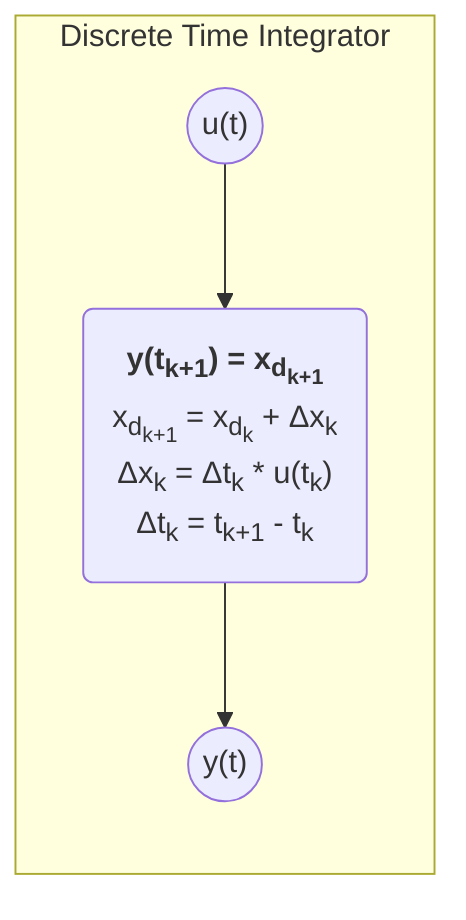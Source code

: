 flowchart TB
    subgraph "Discrete Time Integrator"
        direction TB

        f("<b>y(t<sub>k+1</sub>) = x<sub>d<sub>k+1</sub></sub></b><br/>x<sub>d<sub>k+1</sub></sub> = x<sub>d<sub>k</sub></sub> + Δx<sub>k</sub><br/>Δx<sub>k</sub> = Δt<sub>k</sub> * u(t<sub>k</sub>)<br/>Δt<sub>k</sub> = t<sub>k+1</sub> - t<sub>k</sub>")

        u(("u(t)"))
        
        y(("y(t)"))
    end

    u --> f --> y